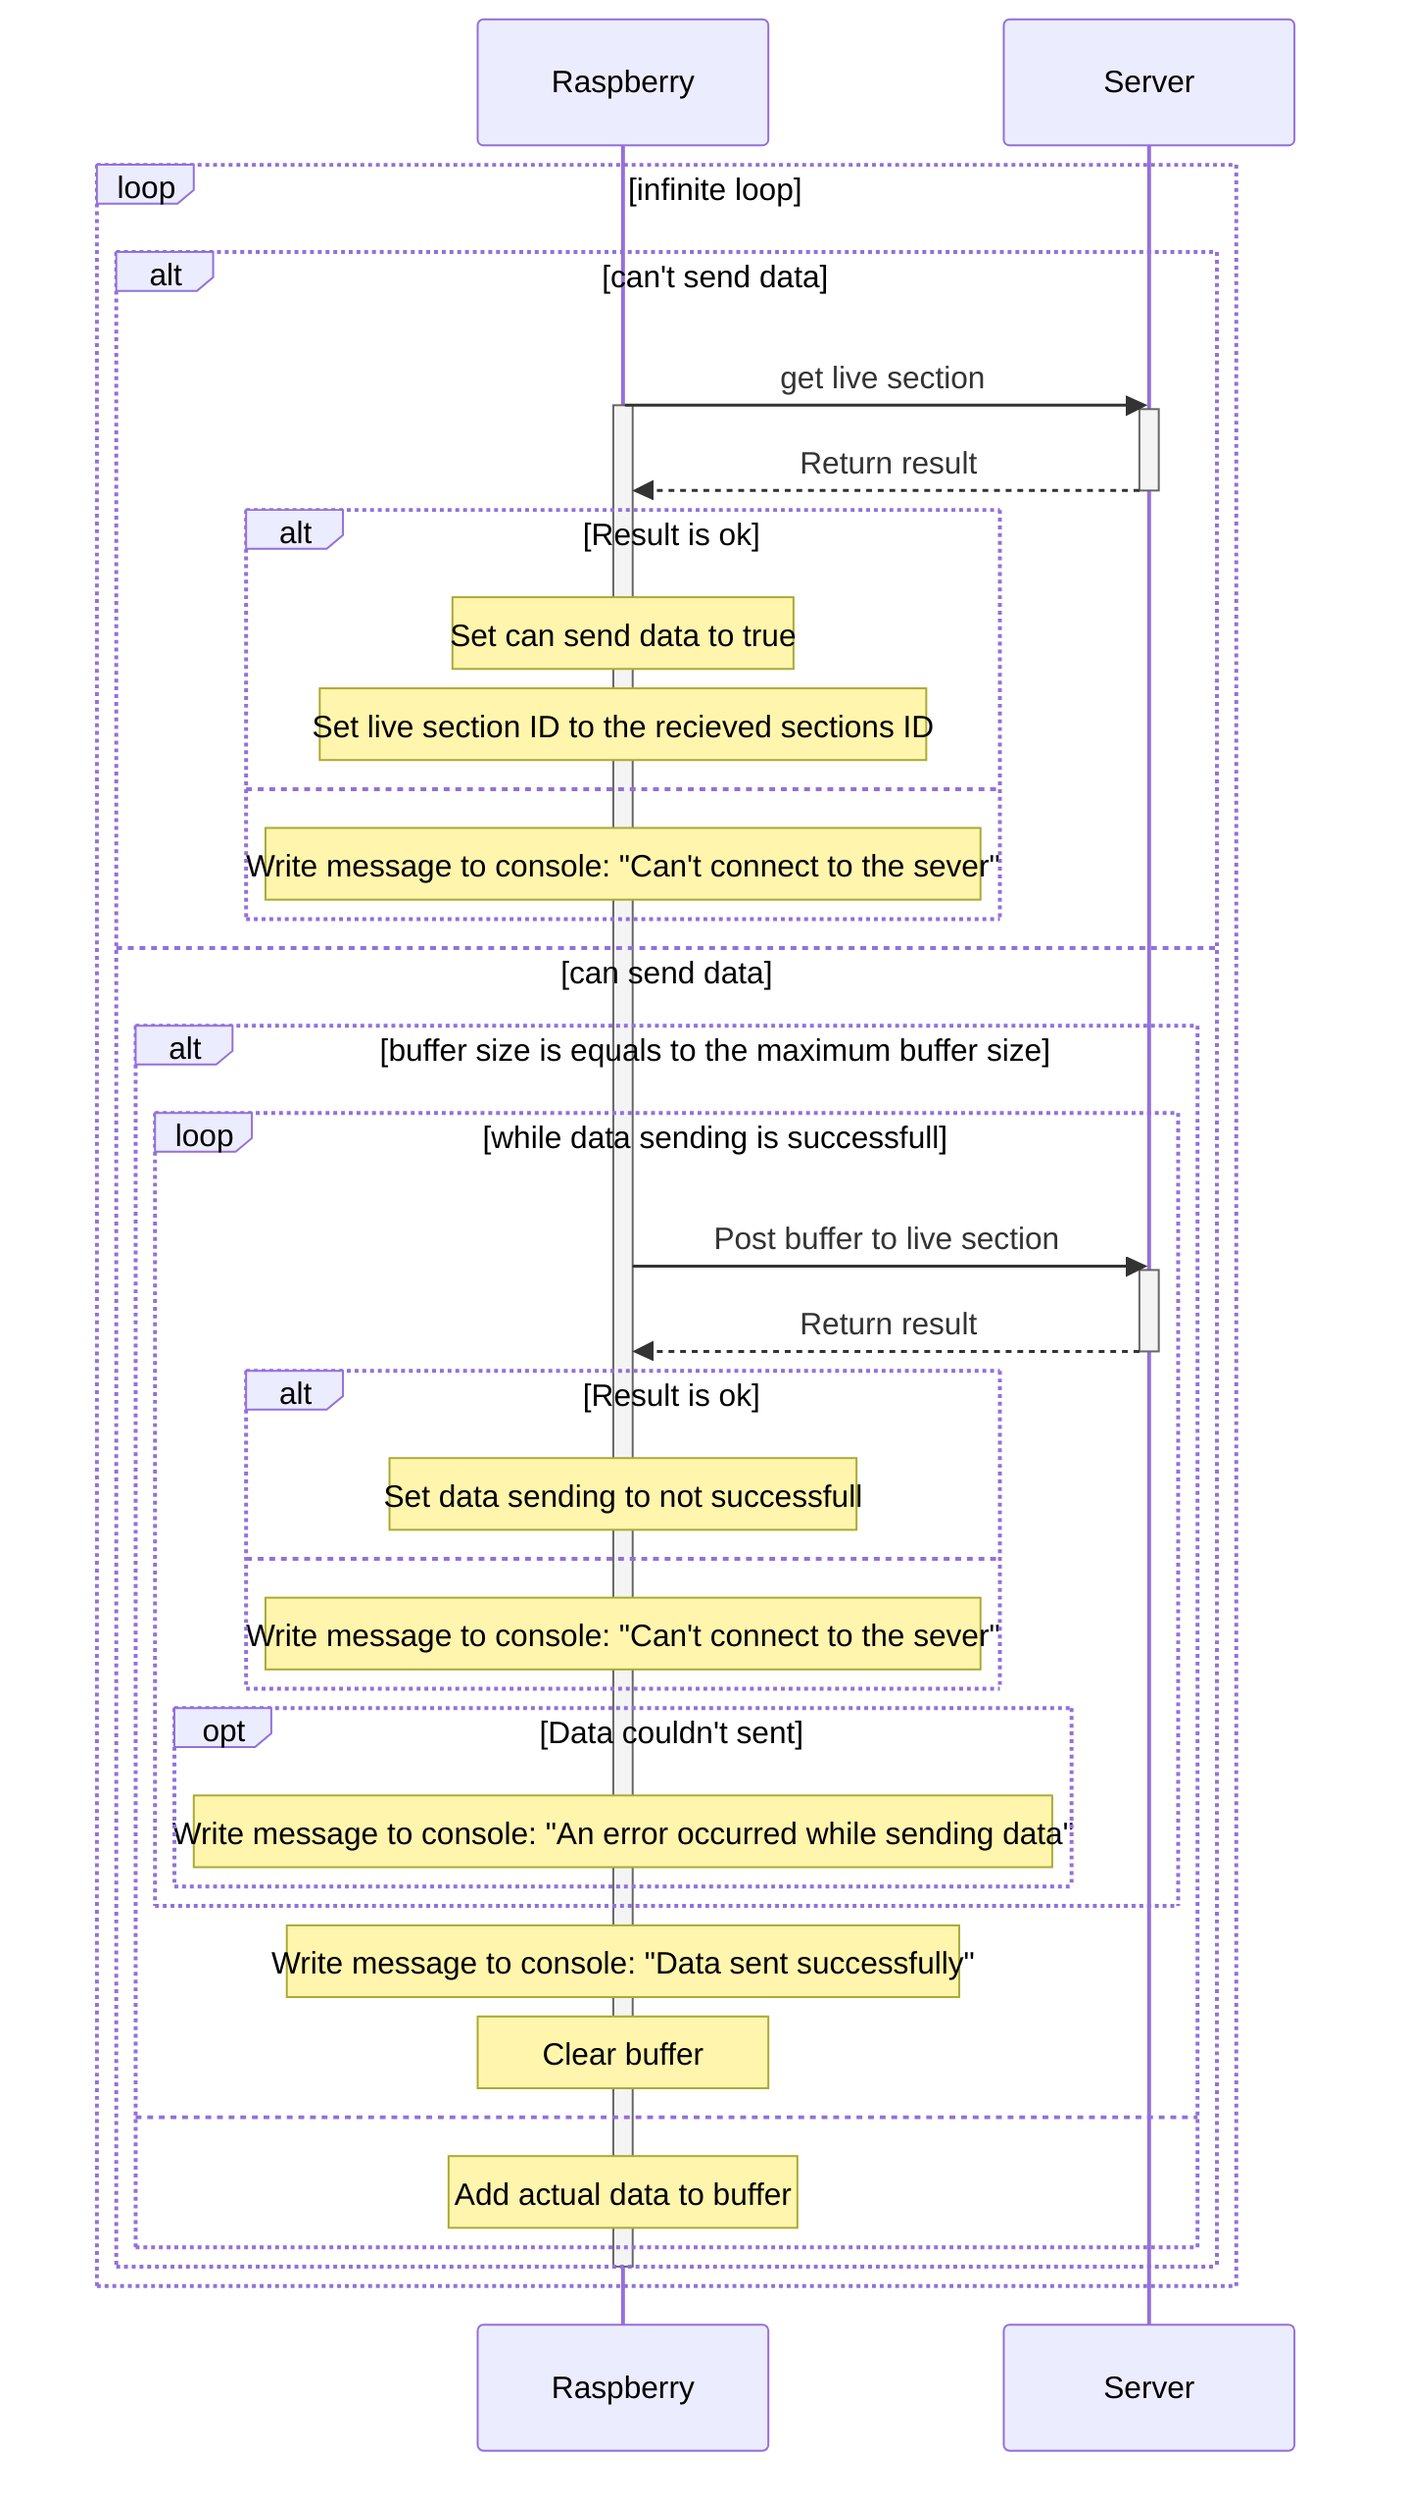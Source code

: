 sequenceDiagram
    participant Raspberry
    participant Server

    loop infinite loop
        alt can't send data
            Raspberry ->> Server: get live section
            activate Raspberry
            activate Server
                Server -->> Raspberry: Return result
            deactivate Server

            alt Result is ok
                Note over Raspberry: Set can send data to true
                Note over Raspberry: Set live section ID to the recieved sections ID
            else
                Note over Raspberry: Write message to console: "Can't connect to the sever"
            end
        else can send data
            alt buffer size is equals to the maximum buffer size
                loop while data sending is successfull
                    Raspberry ->> Server: Post buffer to live section
                    activate Server
                        Server -->> Raspberry: Return result
                    deactivate Server
                    alt Result is ok
                        Note over Raspberry: Set data sending to not successfull
                    else
                        Note over Raspberry: Write message to console: "Can't connect to the sever"
                    end

                    opt Data couldn't sent
                        Note over Raspberry: Write message to console: "An error occurred while sending data"
                    end
                end

                Note over Raspberry: Write message to console: "Data sent successfully"
                Note over Raspberry: Clear buffer
            else
                Note over Raspberry: Add actual data to buffer
            end
        end
        deactivate Raspberry
    end
